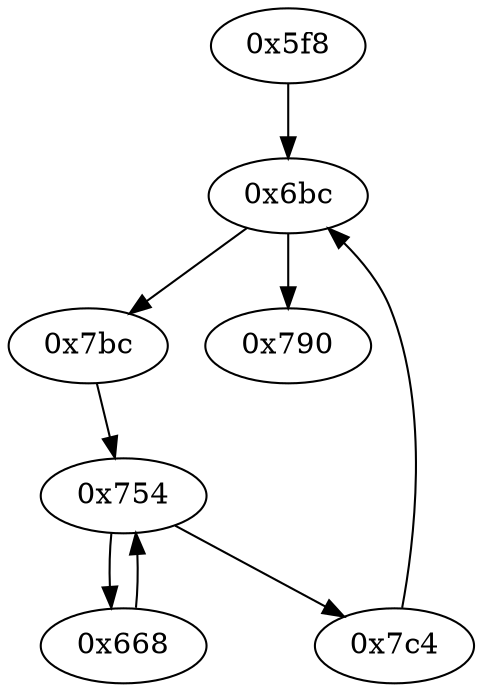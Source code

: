 strict digraph "" {
	graph ["edge"="{}",
		file="/Users/mark/Documents//论文//第二篇论文//2018-08-24交论文后的备份/2019/CFG/small-programs/1b-1-2-0-0-dc-2-0-1/1528_\
recovered.dot",
		"graph"="{u'file': u'/Users/mark/Documents//\u8bba\u6587//\u7b2c\u4e8c\u7bc7\u8bba\u6587//2018-08-24\u4ea4\u8bba\u6587\u540e\u7684\u5907\u4efd/\
2019/CFG/small-programs/1b-1-2-0-0-dc-2-0-1/1528_recovered.dot'}",
		"node"="{u'opcode': u''}"
	];
	"0x5f8"	 [opcode="[u'push', u'add', u'sub', u'str', u'ldr', u'ldr', u'ldr', u'ldr', u'add', u'b']"];
	"0x6bc"	 [opcode="[u'str', u'str', u'ldr', u'ldr', u'ldr', u'cmp', u'mov', u'b']"];
	"0x5f8" -> "0x6bc";
	"0x668"	 [opcode="[u'ldr', u'ldr', u'add', u'str', u'ldr', u'add', u'str', u'ldr', u'b']"];
	"0x754"	 [opcode="[u'ldr', u'str', u'str', u'ldr', u'ldrb', u'ldr', u'ldr', u'ldr', u'cmp', u'mov', u'b']"];
	"0x668" -> "0x754";
	"0x7bc"	 [opcode="[u'ldr', u'b']"];
	"0x7bc" -> "0x754";
	"0x790"	 [opcode="[u'ldr', u'mov', u'bl', u'ldr', u'b']"];
	"0x754" -> "0x668";
	"0x7c4"	 [opcode="[u'ldr', u'add', u'str', u'ldr', u'b']"];
	"0x754" -> "0x7c4";
	"0x7c4" -> "0x6bc";
	"0x6bc" -> "0x7bc";
	"0x6bc" -> "0x790";
}
